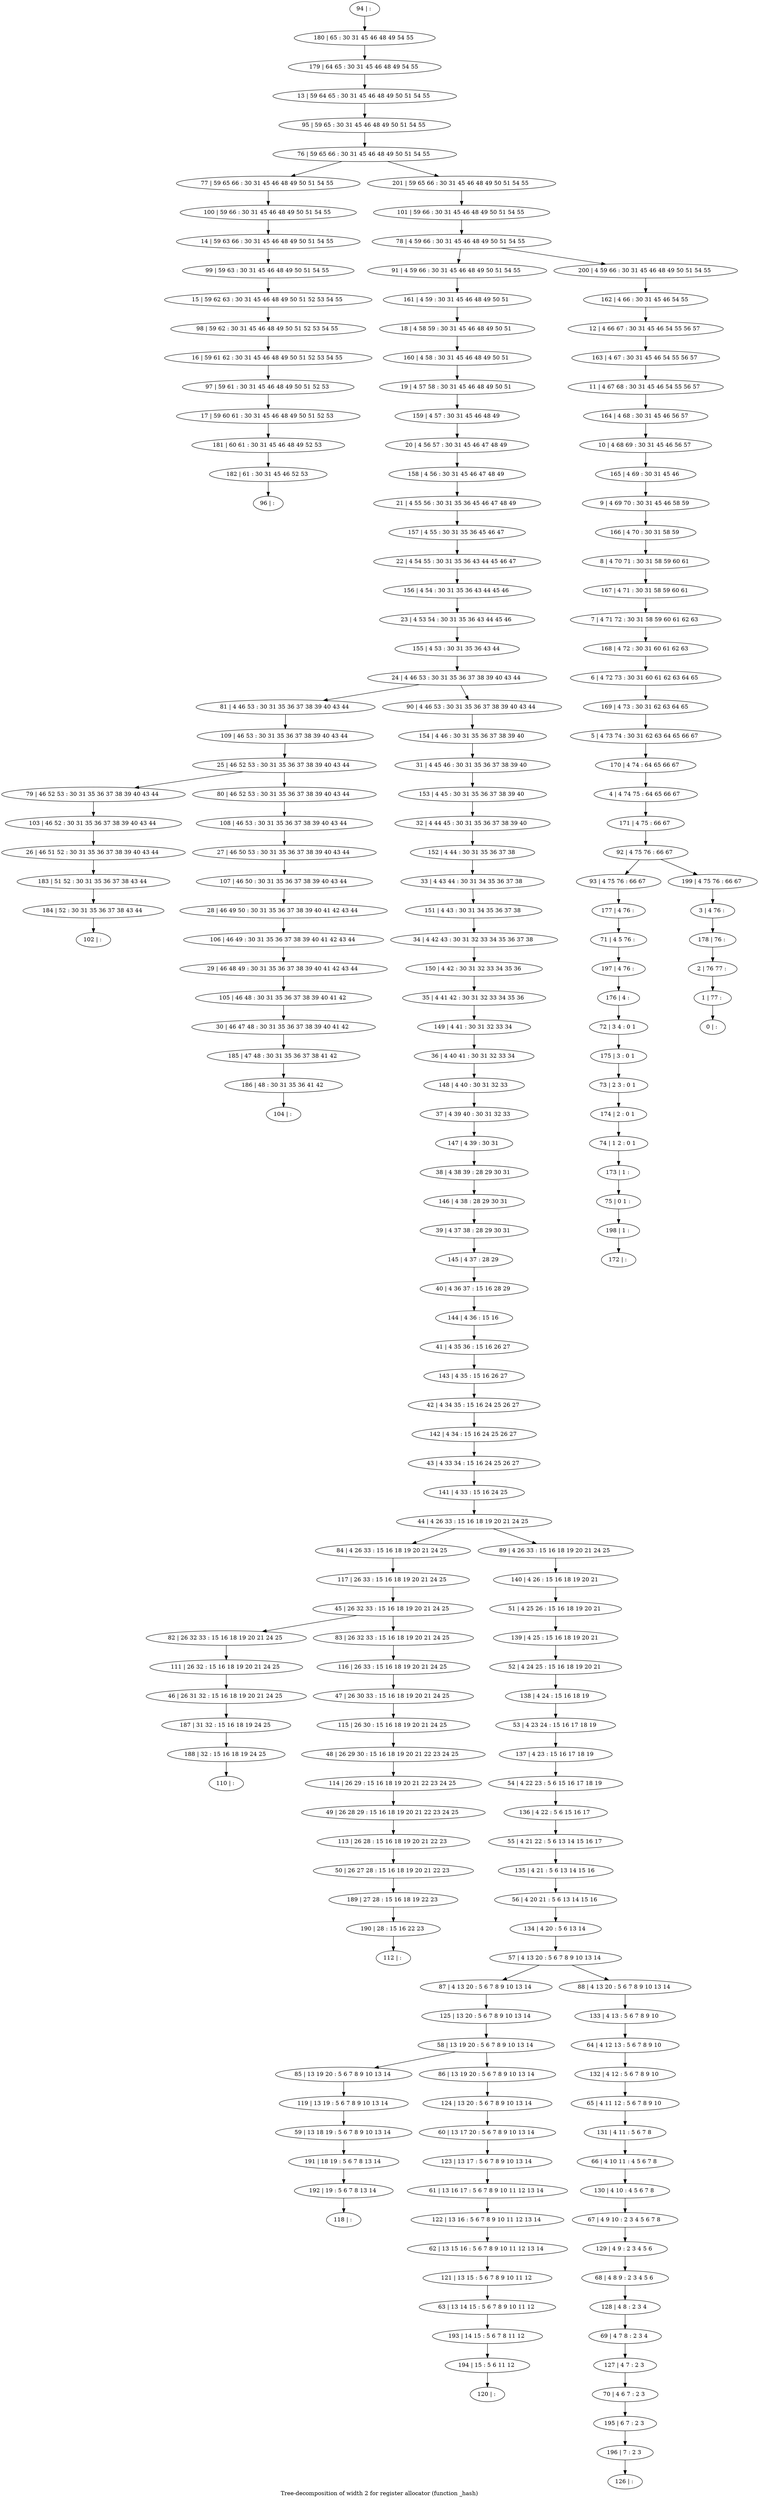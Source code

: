 digraph G {
graph [label="Tree-decomposition of width 2 for register allocator (function _hash)"]
0[label="0 | : "];
1[label="1 | 77 : "];
2[label="2 | 76 77 : "];
3[label="3 | 4 76 : "];
4[label="4 | 4 74 75 : 64 65 66 67 "];
5[label="5 | 4 73 74 : 30 31 62 63 64 65 66 67 "];
6[label="6 | 4 72 73 : 30 31 60 61 62 63 64 65 "];
7[label="7 | 4 71 72 : 30 31 58 59 60 61 62 63 "];
8[label="8 | 4 70 71 : 30 31 58 59 60 61 "];
9[label="9 | 4 69 70 : 30 31 45 46 58 59 "];
10[label="10 | 4 68 69 : 30 31 45 46 56 57 "];
11[label="11 | 4 67 68 : 30 31 45 46 54 55 56 57 "];
12[label="12 | 4 66 67 : 30 31 45 46 54 55 56 57 "];
13[label="13 | 59 64 65 : 30 31 45 46 48 49 50 51 54 55 "];
14[label="14 | 59 63 66 : 30 31 45 46 48 49 50 51 54 55 "];
15[label="15 | 59 62 63 : 30 31 45 46 48 49 50 51 52 53 54 55 "];
16[label="16 | 59 61 62 : 30 31 45 46 48 49 50 51 52 53 54 55 "];
17[label="17 | 59 60 61 : 30 31 45 46 48 49 50 51 52 53 "];
18[label="18 | 4 58 59 : 30 31 45 46 48 49 50 51 "];
19[label="19 | 4 57 58 : 30 31 45 46 48 49 50 51 "];
20[label="20 | 4 56 57 : 30 31 45 46 47 48 49 "];
21[label="21 | 4 55 56 : 30 31 35 36 45 46 47 48 49 "];
22[label="22 | 4 54 55 : 30 31 35 36 43 44 45 46 47 "];
23[label="23 | 4 53 54 : 30 31 35 36 43 44 45 46 "];
24[label="24 | 4 46 53 : 30 31 35 36 37 38 39 40 43 44 "];
25[label="25 | 46 52 53 : 30 31 35 36 37 38 39 40 43 44 "];
26[label="26 | 46 51 52 : 30 31 35 36 37 38 39 40 43 44 "];
27[label="27 | 46 50 53 : 30 31 35 36 37 38 39 40 43 44 "];
28[label="28 | 46 49 50 : 30 31 35 36 37 38 39 40 41 42 43 44 "];
29[label="29 | 46 48 49 : 30 31 35 36 37 38 39 40 41 42 43 44 "];
30[label="30 | 46 47 48 : 30 31 35 36 37 38 39 40 41 42 "];
31[label="31 | 4 45 46 : 30 31 35 36 37 38 39 40 "];
32[label="32 | 4 44 45 : 30 31 35 36 37 38 39 40 "];
33[label="33 | 4 43 44 : 30 31 34 35 36 37 38 "];
34[label="34 | 4 42 43 : 30 31 32 33 34 35 36 37 38 "];
35[label="35 | 4 41 42 : 30 31 32 33 34 35 36 "];
36[label="36 | 4 40 41 : 30 31 32 33 34 "];
37[label="37 | 4 39 40 : 30 31 32 33 "];
38[label="38 | 4 38 39 : 28 29 30 31 "];
39[label="39 | 4 37 38 : 28 29 30 31 "];
40[label="40 | 4 36 37 : 15 16 28 29 "];
41[label="41 | 4 35 36 : 15 16 26 27 "];
42[label="42 | 4 34 35 : 15 16 24 25 26 27 "];
43[label="43 | 4 33 34 : 15 16 24 25 26 27 "];
44[label="44 | 4 26 33 : 15 16 18 19 20 21 24 25 "];
45[label="45 | 26 32 33 : 15 16 18 19 20 21 24 25 "];
46[label="46 | 26 31 32 : 15 16 18 19 20 21 24 25 "];
47[label="47 | 26 30 33 : 15 16 18 19 20 21 24 25 "];
48[label="48 | 26 29 30 : 15 16 18 19 20 21 22 23 24 25 "];
49[label="49 | 26 28 29 : 15 16 18 19 20 21 22 23 24 25 "];
50[label="50 | 26 27 28 : 15 16 18 19 20 21 22 23 "];
51[label="51 | 4 25 26 : 15 16 18 19 20 21 "];
52[label="52 | 4 24 25 : 15 16 18 19 20 21 "];
53[label="53 | 4 23 24 : 15 16 17 18 19 "];
54[label="54 | 4 22 23 : 5 6 15 16 17 18 19 "];
55[label="55 | 4 21 22 : 5 6 13 14 15 16 17 "];
56[label="56 | 4 20 21 : 5 6 13 14 15 16 "];
57[label="57 | 4 13 20 : 5 6 7 8 9 10 13 14 "];
58[label="58 | 13 19 20 : 5 6 7 8 9 10 13 14 "];
59[label="59 | 13 18 19 : 5 6 7 8 9 10 13 14 "];
60[label="60 | 13 17 20 : 5 6 7 8 9 10 13 14 "];
61[label="61 | 13 16 17 : 5 6 7 8 9 10 11 12 13 14 "];
62[label="62 | 13 15 16 : 5 6 7 8 9 10 11 12 13 14 "];
63[label="63 | 13 14 15 : 5 6 7 8 9 10 11 12 "];
64[label="64 | 4 12 13 : 5 6 7 8 9 10 "];
65[label="65 | 4 11 12 : 5 6 7 8 9 10 "];
66[label="66 | 4 10 11 : 4 5 6 7 8 "];
67[label="67 | 4 9 10 : 2 3 4 5 6 7 8 "];
68[label="68 | 4 8 9 : 2 3 4 5 6 "];
69[label="69 | 4 7 8 : 2 3 4 "];
70[label="70 | 4 6 7 : 2 3 "];
71[label="71 | 4 5 76 : "];
72[label="72 | 3 4 : 0 1 "];
73[label="73 | 2 3 : 0 1 "];
74[label="74 | 1 2 : 0 1 "];
75[label="75 | 0 1 : "];
76[label="76 | 59 65 66 : 30 31 45 46 48 49 50 51 54 55 "];
77[label="77 | 59 65 66 : 30 31 45 46 48 49 50 51 54 55 "];
78[label="78 | 4 59 66 : 30 31 45 46 48 49 50 51 54 55 "];
79[label="79 | 46 52 53 : 30 31 35 36 37 38 39 40 43 44 "];
80[label="80 | 46 52 53 : 30 31 35 36 37 38 39 40 43 44 "];
81[label="81 | 4 46 53 : 30 31 35 36 37 38 39 40 43 44 "];
82[label="82 | 26 32 33 : 15 16 18 19 20 21 24 25 "];
83[label="83 | 26 32 33 : 15 16 18 19 20 21 24 25 "];
84[label="84 | 4 26 33 : 15 16 18 19 20 21 24 25 "];
85[label="85 | 13 19 20 : 5 6 7 8 9 10 13 14 "];
86[label="86 | 13 19 20 : 5 6 7 8 9 10 13 14 "];
87[label="87 | 4 13 20 : 5 6 7 8 9 10 13 14 "];
88[label="88 | 4 13 20 : 5 6 7 8 9 10 13 14 "];
89[label="89 | 4 26 33 : 15 16 18 19 20 21 24 25 "];
90[label="90 | 4 46 53 : 30 31 35 36 37 38 39 40 43 44 "];
91[label="91 | 4 59 66 : 30 31 45 46 48 49 50 51 54 55 "];
92[label="92 | 4 75 76 : 66 67 "];
93[label="93 | 4 75 76 : 66 67 "];
94[label="94 | : "];
95[label="95 | 59 65 : 30 31 45 46 48 49 50 51 54 55 "];
96[label="96 | : "];
97[label="97 | 59 61 : 30 31 45 46 48 49 50 51 52 53 "];
98[label="98 | 59 62 : 30 31 45 46 48 49 50 51 52 53 54 55 "];
99[label="99 | 59 63 : 30 31 45 46 48 49 50 51 54 55 "];
100[label="100 | 59 66 : 30 31 45 46 48 49 50 51 54 55 "];
101[label="101 | 59 66 : 30 31 45 46 48 49 50 51 54 55 "];
102[label="102 | : "];
103[label="103 | 46 52 : 30 31 35 36 37 38 39 40 43 44 "];
104[label="104 | : "];
105[label="105 | 46 48 : 30 31 35 36 37 38 39 40 41 42 "];
106[label="106 | 46 49 : 30 31 35 36 37 38 39 40 41 42 43 44 "];
107[label="107 | 46 50 : 30 31 35 36 37 38 39 40 43 44 "];
108[label="108 | 46 53 : 30 31 35 36 37 38 39 40 43 44 "];
109[label="109 | 46 53 : 30 31 35 36 37 38 39 40 43 44 "];
110[label="110 | : "];
111[label="111 | 26 32 : 15 16 18 19 20 21 24 25 "];
112[label="112 | : "];
113[label="113 | 26 28 : 15 16 18 19 20 21 22 23 "];
114[label="114 | 26 29 : 15 16 18 19 20 21 22 23 24 25 "];
115[label="115 | 26 30 : 15 16 18 19 20 21 24 25 "];
116[label="116 | 26 33 : 15 16 18 19 20 21 24 25 "];
117[label="117 | 26 33 : 15 16 18 19 20 21 24 25 "];
118[label="118 | : "];
119[label="119 | 13 19 : 5 6 7 8 9 10 13 14 "];
120[label="120 | : "];
121[label="121 | 13 15 : 5 6 7 8 9 10 11 12 "];
122[label="122 | 13 16 : 5 6 7 8 9 10 11 12 13 14 "];
123[label="123 | 13 17 : 5 6 7 8 9 10 13 14 "];
124[label="124 | 13 20 : 5 6 7 8 9 10 13 14 "];
125[label="125 | 13 20 : 5 6 7 8 9 10 13 14 "];
126[label="126 | : "];
127[label="127 | 4 7 : 2 3 "];
128[label="128 | 4 8 : 2 3 4 "];
129[label="129 | 4 9 : 2 3 4 5 6 "];
130[label="130 | 4 10 : 4 5 6 7 8 "];
131[label="131 | 4 11 : 5 6 7 8 "];
132[label="132 | 4 12 : 5 6 7 8 9 10 "];
133[label="133 | 4 13 : 5 6 7 8 9 10 "];
134[label="134 | 4 20 : 5 6 13 14 "];
135[label="135 | 4 21 : 5 6 13 14 15 16 "];
136[label="136 | 4 22 : 5 6 15 16 17 "];
137[label="137 | 4 23 : 15 16 17 18 19 "];
138[label="138 | 4 24 : 15 16 18 19 "];
139[label="139 | 4 25 : 15 16 18 19 20 21 "];
140[label="140 | 4 26 : 15 16 18 19 20 21 "];
141[label="141 | 4 33 : 15 16 24 25 "];
142[label="142 | 4 34 : 15 16 24 25 26 27 "];
143[label="143 | 4 35 : 15 16 26 27 "];
144[label="144 | 4 36 : 15 16 "];
145[label="145 | 4 37 : 28 29 "];
146[label="146 | 4 38 : 28 29 30 31 "];
147[label="147 | 4 39 : 30 31 "];
148[label="148 | 4 40 : 30 31 32 33 "];
149[label="149 | 4 41 : 30 31 32 33 34 "];
150[label="150 | 4 42 : 30 31 32 33 34 35 36 "];
151[label="151 | 4 43 : 30 31 34 35 36 37 38 "];
152[label="152 | 4 44 : 30 31 35 36 37 38 "];
153[label="153 | 4 45 : 30 31 35 36 37 38 39 40 "];
154[label="154 | 4 46 : 30 31 35 36 37 38 39 40 "];
155[label="155 | 4 53 : 30 31 35 36 43 44 "];
156[label="156 | 4 54 : 30 31 35 36 43 44 45 46 "];
157[label="157 | 4 55 : 30 31 35 36 45 46 47 "];
158[label="158 | 4 56 : 30 31 45 46 47 48 49 "];
159[label="159 | 4 57 : 30 31 45 46 48 49 "];
160[label="160 | 4 58 : 30 31 45 46 48 49 50 51 "];
161[label="161 | 4 59 : 30 31 45 46 48 49 50 51 "];
162[label="162 | 4 66 : 30 31 45 46 54 55 "];
163[label="163 | 4 67 : 30 31 45 46 54 55 56 57 "];
164[label="164 | 4 68 : 30 31 45 46 56 57 "];
165[label="165 | 4 69 : 30 31 45 46 "];
166[label="166 | 4 70 : 30 31 58 59 "];
167[label="167 | 4 71 : 30 31 58 59 60 61 "];
168[label="168 | 4 72 : 30 31 60 61 62 63 "];
169[label="169 | 4 73 : 30 31 62 63 64 65 "];
170[label="170 | 4 74 : 64 65 66 67 "];
171[label="171 | 4 75 : 66 67 "];
172[label="172 | : "];
173[label="173 | 1 : "];
174[label="174 | 2 : 0 1 "];
175[label="175 | 3 : 0 1 "];
176[label="176 | 4 : "];
177[label="177 | 4 76 : "];
178[label="178 | 76 : "];
179[label="179 | 64 65 : 30 31 45 46 48 49 54 55 "];
180[label="180 | 65 : 30 31 45 46 48 49 54 55 "];
181[label="181 | 60 61 : 30 31 45 46 48 49 52 53 "];
182[label="182 | 61 : 30 31 45 46 52 53 "];
183[label="183 | 51 52 : 30 31 35 36 37 38 43 44 "];
184[label="184 | 52 : 30 31 35 36 37 38 43 44 "];
185[label="185 | 47 48 : 30 31 35 36 37 38 41 42 "];
186[label="186 | 48 : 30 31 35 36 41 42 "];
187[label="187 | 31 32 : 15 16 18 19 24 25 "];
188[label="188 | 32 : 15 16 18 19 24 25 "];
189[label="189 | 27 28 : 15 16 18 19 22 23 "];
190[label="190 | 28 : 15 16 22 23 "];
191[label="191 | 18 19 : 5 6 7 8 13 14 "];
192[label="192 | 19 : 5 6 7 8 13 14 "];
193[label="193 | 14 15 : 5 6 7 8 11 12 "];
194[label="194 | 15 : 5 6 11 12 "];
195[label="195 | 6 7 : 2 3 "];
196[label="196 | 7 : 2 3 "];
197[label="197 | 4 76 : "];
198[label="198 | 1 : "];
199[label="199 | 4 75 76 : 66 67 "];
200[label="200 | 4 59 66 : 30 31 45 46 48 49 50 51 54 55 "];
201[label="201 | 59 65 66 : 30 31 45 46 48 49 50 51 54 55 "];
25->79 ;
25->80 ;
24->81 ;
45->82 ;
45->83 ;
44->84 ;
58->85 ;
58->86 ;
57->87 ;
57->88 ;
44->89 ;
24->90 ;
97->17 ;
16->97 ;
98->16 ;
15->98 ;
99->15 ;
14->99 ;
100->14 ;
77->100 ;
103->26 ;
79->103 ;
105->30 ;
29->105 ;
106->29 ;
28->106 ;
107->28 ;
27->107 ;
108->27 ;
80->108 ;
109->25 ;
81->109 ;
111->46 ;
82->111 ;
113->50 ;
49->113 ;
114->49 ;
48->114 ;
115->48 ;
47->115 ;
116->47 ;
83->116 ;
117->45 ;
84->117 ;
119->59 ;
85->119 ;
121->63 ;
62->121 ;
122->62 ;
61->122 ;
123->61 ;
60->123 ;
124->60 ;
86->124 ;
125->58 ;
87->125 ;
127->70 ;
69->127 ;
128->69 ;
68->128 ;
129->68 ;
67->129 ;
130->67 ;
66->130 ;
131->66 ;
65->131 ;
132->65 ;
64->132 ;
133->64 ;
88->133 ;
134->57 ;
56->134 ;
135->56 ;
55->135 ;
136->55 ;
54->136 ;
137->54 ;
53->137 ;
138->53 ;
52->138 ;
139->52 ;
51->139 ;
140->51 ;
89->140 ;
141->44 ;
43->141 ;
142->43 ;
42->142 ;
143->42 ;
41->143 ;
144->41 ;
40->144 ;
145->40 ;
39->145 ;
146->39 ;
38->146 ;
147->38 ;
37->147 ;
148->37 ;
36->148 ;
149->36 ;
35->149 ;
150->35 ;
34->150 ;
151->34 ;
33->151 ;
152->33 ;
32->152 ;
153->32 ;
31->153 ;
154->31 ;
90->154 ;
155->24 ;
23->155 ;
156->23 ;
22->156 ;
157->22 ;
21->157 ;
158->21 ;
20->158 ;
159->20 ;
19->159 ;
160->19 ;
18->160 ;
161->18 ;
91->161 ;
173->75 ;
74->173 ;
174->74 ;
73->174 ;
175->73 ;
72->175 ;
176->72 ;
177->71 ;
93->177 ;
17->181 ;
182->96 ;
181->182 ;
26->183 ;
184->102 ;
183->184 ;
30->185 ;
186->104 ;
185->186 ;
46->187 ;
188->110 ;
187->188 ;
50->189 ;
190->112 ;
189->190 ;
59->191 ;
192->118 ;
191->192 ;
63->193 ;
194->120 ;
193->194 ;
70->195 ;
196->126 ;
195->196 ;
197->176 ;
71->197 ;
198->172 ;
75->198 ;
94->180 ;
180->179 ;
179->13 ;
13->95 ;
95->76 ;
101->78 ;
162->12 ;
12->163 ;
163->11 ;
11->164 ;
164->10 ;
10->165 ;
165->9 ;
9->166 ;
166->8 ;
8->167 ;
167->7 ;
7->168 ;
168->6 ;
6->169 ;
169->5 ;
5->170 ;
170->4 ;
4->171 ;
171->92 ;
3->178 ;
178->2 ;
2->1 ;
1->0 ;
199->3 ;
200->162 ;
201->101 ;
92->93 ;
92->199 ;
78->91 ;
78->200 ;
76->77 ;
76->201 ;
}
